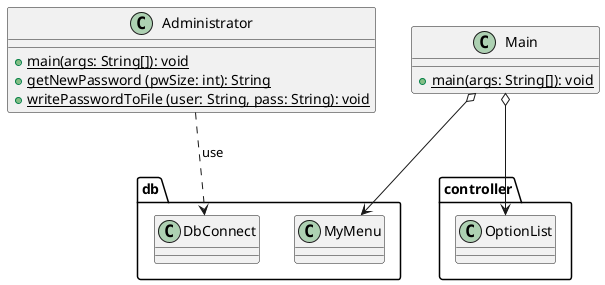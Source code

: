 @startuml main
class Administrator {
    +{static} main(args: String[]): void
    +{static} getNewPassword (pwSize: int): String
    +{static} writePasswordToFile (user: String, pass: String): void

}

class Main {
    +{static} main(args: String[]): void
}


Main o--> controller.OptionList
Main o--> db.MyMenu

Administrator ..> db.DbConnect: use

@enduml